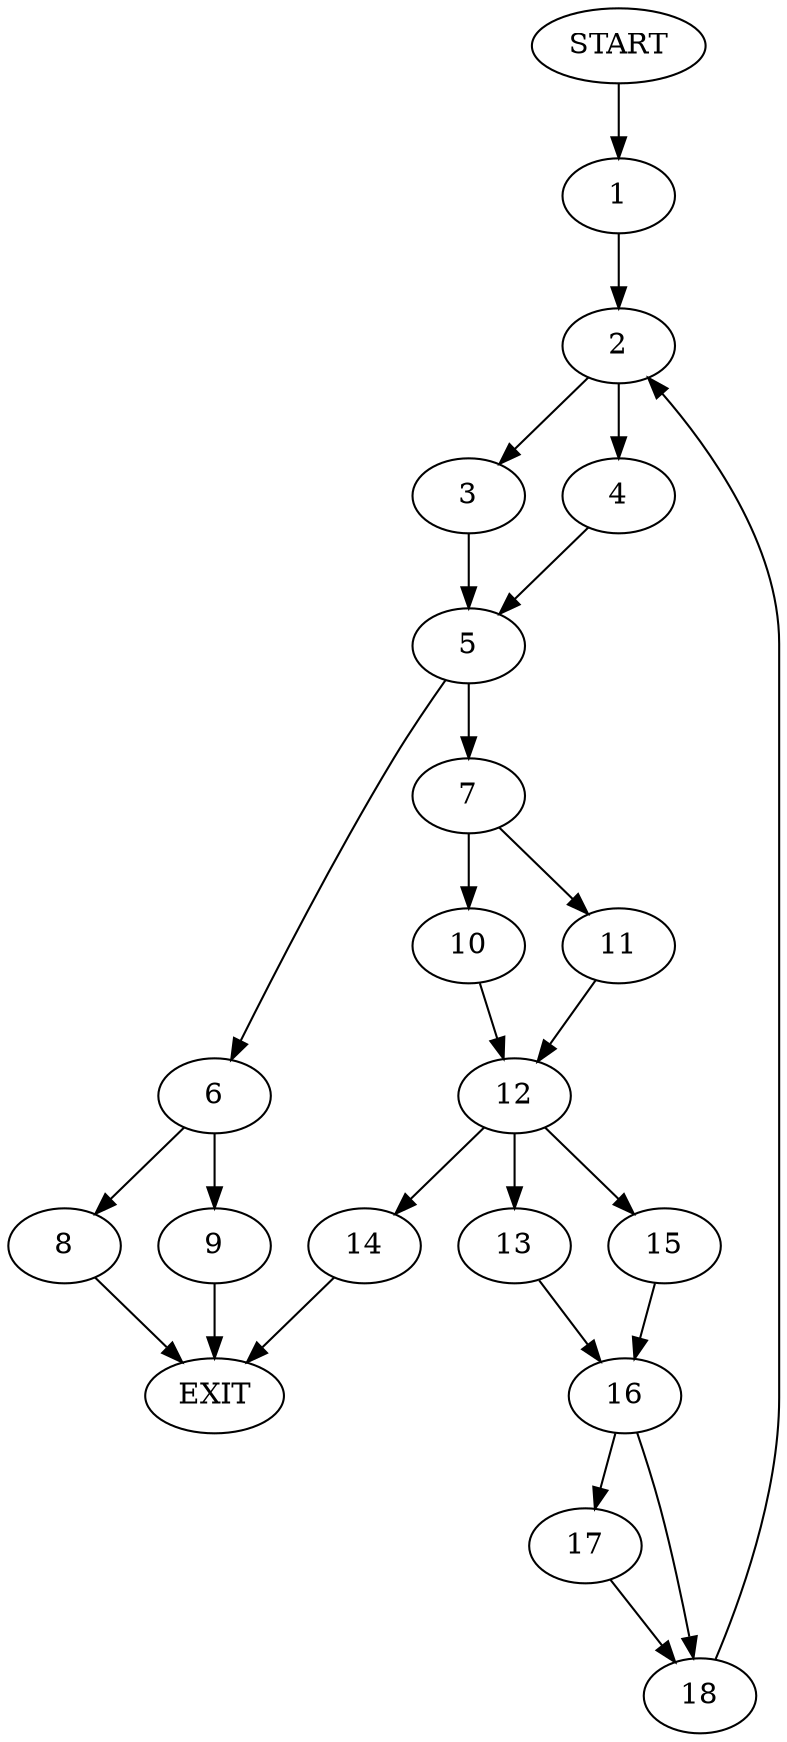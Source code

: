 digraph {
0 [label="START"]
19 [label="EXIT"]
0 -> 1
1 -> 2
2 -> 3
2 -> 4
3 -> 5
4 -> 5
5 -> 6
5 -> 7
6 -> 8
6 -> 9
7 -> 10
7 -> 11
10 -> 12
11 -> 12
9 -> 19
8 -> 19
12 -> 13
12 -> 14
12 -> 15
14 -> 19
13 -> 16
15 -> 16
16 -> 17
16 -> 18
18 -> 2
17 -> 18
}

